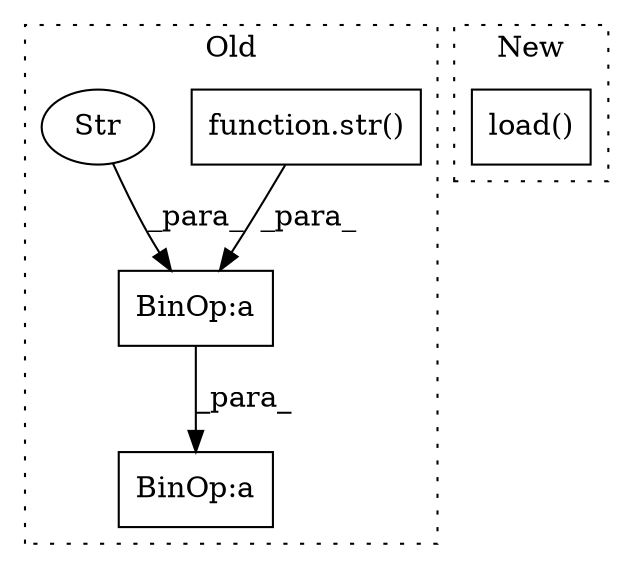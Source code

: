 digraph G {
subgraph cluster0 {
1 [label="function.str()" a="75" s="10144,10173" l="4,1" shape="box"];
3 [label="BinOp:a" a="82" s="10147" l="36" shape="box"];
4 [label="BinOp:a" a="82" s="10174" l="3" shape="box"];
5 [label="Str" a="66" s="10177" l="3" shape="ellipse"];
label = "Old";
style="dotted";
}
subgraph cluster1 {
2 [label="load()" a="75" s="10487,10517" l="15,1" shape="box"];
label = "New";
style="dotted";
}
1 -> 4 [label="_para_"];
4 -> 3 [label="_para_"];
5 -> 4 [label="_para_"];
}
